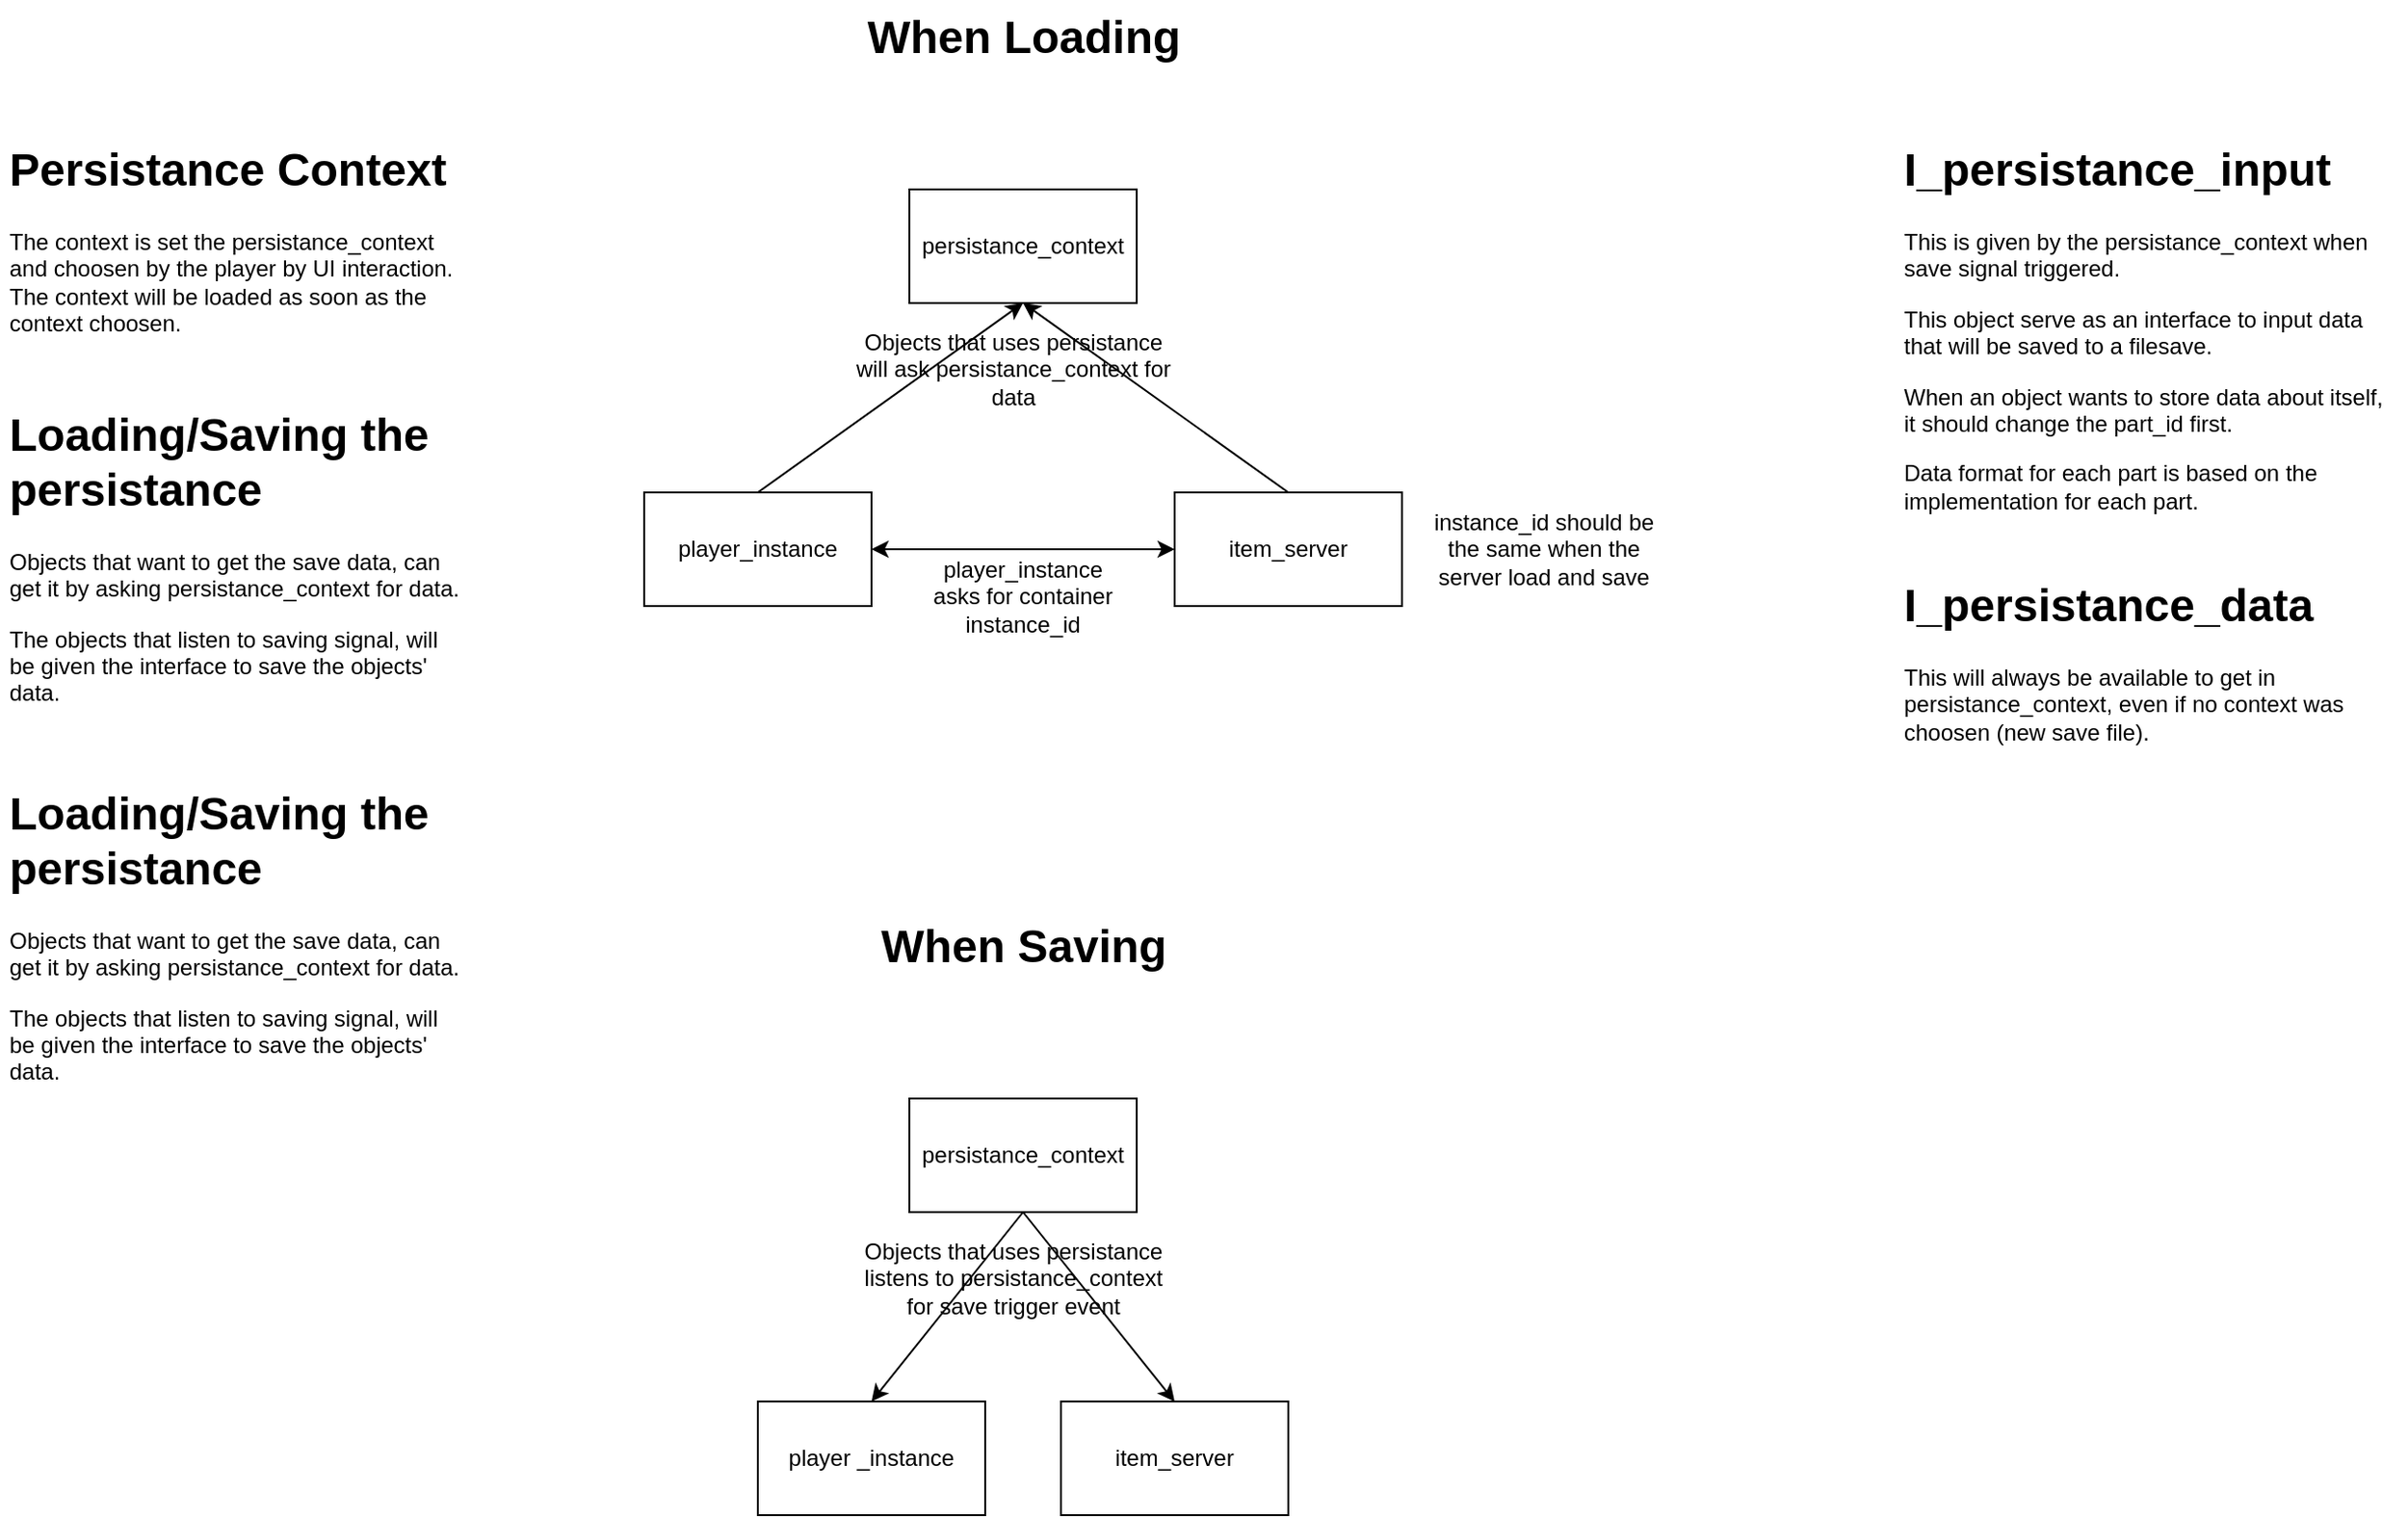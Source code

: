 <mxfile>
    <diagram id="iFB0BiGTb0n0qN9w1g-C" name="Page-1">
        <mxGraphModel dx="899" dy="819" grid="1" gridSize="10" guides="1" tooltips="1" connect="1" arrows="1" fold="1" page="1" pageScale="1" pageWidth="850" pageHeight="1100" math="0" shadow="0">
            <root>
                <mxCell id="0"/>
                <mxCell id="1" parent="0"/>
                <mxCell id="2" value="persistance_context" style="rounded=0;whiteSpace=wrap;html=1;" parent="1" vertex="1">
                    <mxGeometry x="580" y="150" width="120" height="60" as="geometry"/>
                </mxCell>
                <mxCell id="3" value="player_instance" style="rounded=0;whiteSpace=wrap;html=1;" parent="1" vertex="1">
                    <mxGeometry x="440" y="310" width="120" height="60" as="geometry"/>
                </mxCell>
                <mxCell id="4" value="item_server" style="rounded=0;whiteSpace=wrap;html=1;" parent="1" vertex="1">
                    <mxGeometry x="720" y="310" width="120" height="60" as="geometry"/>
                </mxCell>
                <mxCell id="9" value="" style="endArrow=classic;html=1;exitX=0.5;exitY=0;exitDx=0;exitDy=0;entryX=0.5;entryY=1;entryDx=0;entryDy=0;" parent="1" source="3" target="2" edge="1">
                    <mxGeometry width="50" height="50" relative="1" as="geometry">
                        <mxPoint x="410" y="440" as="sourcePoint"/>
                        <mxPoint x="460" y="390" as="targetPoint"/>
                    </mxGeometry>
                </mxCell>
                <mxCell id="10" value="When Loading" style="text;strokeColor=none;fillColor=none;html=1;fontSize=24;fontStyle=1;verticalAlign=middle;align=center;" parent="1" vertex="1">
                    <mxGeometry x="590" y="50" width="100" height="40" as="geometry"/>
                </mxCell>
                <mxCell id="11" value="" style="endArrow=classic;html=1;exitX=0.5;exitY=0;exitDx=0;exitDy=0;entryX=0.5;entryY=1;entryDx=0;entryDy=0;" parent="1" source="4" target="2" edge="1">
                    <mxGeometry width="50" height="50" relative="1" as="geometry">
                        <mxPoint x="410" y="440" as="sourcePoint"/>
                        <mxPoint x="460" y="390" as="targetPoint"/>
                    </mxGeometry>
                </mxCell>
                <mxCell id="12" value="Objects that uses persistance will ask persistance_context for data" style="text;html=1;strokeColor=none;fillColor=none;align=center;verticalAlign=middle;whiteSpace=wrap;rounded=0;" parent="1" vertex="1">
                    <mxGeometry x="550" y="230" width="170" height="30" as="geometry"/>
                </mxCell>
                <mxCell id="13" value="persistance_context" style="rounded=0;whiteSpace=wrap;html=1;" parent="1" vertex="1">
                    <mxGeometry x="580" y="630" width="120" height="60" as="geometry"/>
                </mxCell>
                <mxCell id="14" value="player _instance" style="rounded=0;whiteSpace=wrap;html=1;" parent="1" vertex="1">
                    <mxGeometry x="500" y="790" width="120" height="60" as="geometry"/>
                </mxCell>
                <mxCell id="15" value="item_server" style="rounded=0;whiteSpace=wrap;html=1;" parent="1" vertex="1">
                    <mxGeometry x="660" y="790" width="120" height="60" as="geometry"/>
                </mxCell>
                <mxCell id="16" value="" style="endArrow=none;html=1;exitX=0.5;exitY=0;exitDx=0;exitDy=0;entryX=0.5;entryY=1;entryDx=0;entryDy=0;startArrow=classic;startFill=1;endFill=0;" parent="1" source="14" target="13" edge="1">
                    <mxGeometry width="50" height="50" relative="1" as="geometry">
                        <mxPoint x="410" y="920" as="sourcePoint"/>
                        <mxPoint x="460" y="870" as="targetPoint"/>
                    </mxGeometry>
                </mxCell>
                <mxCell id="17" value="When Saving" style="text;strokeColor=none;fillColor=none;html=1;fontSize=24;fontStyle=1;verticalAlign=middle;align=center;" parent="1" vertex="1">
                    <mxGeometry x="590" y="530" width="100" height="40" as="geometry"/>
                </mxCell>
                <mxCell id="18" value="" style="endArrow=none;html=1;exitX=0.5;exitY=0;exitDx=0;exitDy=0;entryX=0.5;entryY=1;entryDx=0;entryDy=0;startArrow=classic;startFill=1;endFill=0;" parent="1" source="15" target="13" edge="1">
                    <mxGeometry width="50" height="50" relative="1" as="geometry">
                        <mxPoint x="410" y="920" as="sourcePoint"/>
                        <mxPoint x="460" y="870" as="targetPoint"/>
                    </mxGeometry>
                </mxCell>
                <mxCell id="19" value="Objects that uses persistance listens to persistance_context for save trigger event" style="text;html=1;strokeColor=none;fillColor=none;align=center;verticalAlign=middle;whiteSpace=wrap;rounded=0;" parent="1" vertex="1">
                    <mxGeometry x="550" y="710" width="170" height="30" as="geometry"/>
                </mxCell>
                <mxCell id="20" value="" style="endArrow=classic;startArrow=classic;html=1;exitX=1;exitY=0.5;exitDx=0;exitDy=0;entryX=0;entryY=0.5;entryDx=0;entryDy=0;" parent="1" source="3" target="4" edge="1">
                    <mxGeometry width="50" height="50" relative="1" as="geometry">
                        <mxPoint x="670" y="350" as="sourcePoint"/>
                        <mxPoint x="720" y="300" as="targetPoint"/>
                    </mxGeometry>
                </mxCell>
                <mxCell id="21" value="player_instance asks for container instance_id" style="text;html=1;strokeColor=none;fillColor=none;align=center;verticalAlign=middle;whiteSpace=wrap;rounded=0;" parent="1" vertex="1">
                    <mxGeometry x="585" y="350" width="110" height="30" as="geometry"/>
                </mxCell>
                <mxCell id="22" value="instance_id should be the same when the server load and save" style="text;html=1;strokeColor=none;fillColor=none;align=center;verticalAlign=middle;whiteSpace=wrap;rounded=0;" parent="1" vertex="1">
                    <mxGeometry x="850" y="325" width="130" height="30" as="geometry"/>
                </mxCell>
                <mxCell id="23" value="&lt;h1&gt;Persistance Context&lt;/h1&gt;&lt;p&gt;The context is set the persistance_context and choosen by the player by UI interaction. The context will be loaded as soon as the context choosen.&lt;/p&gt;" style="text;html=1;strokeColor=none;fillColor=none;spacing=5;spacingTop=-20;whiteSpace=wrap;overflow=hidden;rounded=0;" parent="1" vertex="1">
                    <mxGeometry x="100" y="120" width="250" height="120" as="geometry"/>
                </mxCell>
                <mxCell id="24" value="&lt;h1&gt;Loading/Saving the persistance&lt;/h1&gt;&lt;p&gt;Objects that want to get the save data, can get it by asking persistance_context for data.&lt;/p&gt;&lt;p&gt;The objects that listen to saving signal, will be given the interface to save the objects' data.&lt;/p&gt;" style="text;html=1;strokeColor=none;fillColor=none;spacing=5;spacingTop=-20;whiteSpace=wrap;overflow=hidden;rounded=0;" parent="1" vertex="1">
                    <mxGeometry x="100" y="260" width="250" height="180" as="geometry"/>
                </mxCell>
                <mxCell id="25" value="&lt;h1&gt;Loading/Saving the persistance&lt;/h1&gt;&lt;p&gt;Objects that want to get the save data, can get it by asking persistance_context for data.&lt;/p&gt;&lt;p&gt;The objects that listen to saving signal, will be given the interface to save the objects' data.&lt;/p&gt;" style="text;html=1;strokeColor=none;fillColor=none;spacing=5;spacingTop=-20;whiteSpace=wrap;overflow=hidden;rounded=0;" parent="1" vertex="1">
                    <mxGeometry x="100" y="460" width="250" height="180" as="geometry"/>
                </mxCell>
                <mxCell id="26" value="&lt;h1&gt;I_persistance_input&lt;/h1&gt;&lt;p&gt;This is given by the persistance_context when save signal triggered.&lt;/p&gt;&lt;p&gt;This object serve as an interface to input data that will be saved to a filesave.&lt;/p&gt;&lt;p&gt;When an object wants to store data about itself, it should change the part_id first.&lt;/p&gt;&lt;p&gt;Data format for each part is based on the implementation for each part.&lt;/p&gt;" style="text;html=1;strokeColor=none;fillColor=none;spacing=5;spacingTop=-20;whiteSpace=wrap;overflow=hidden;rounded=0;" vertex="1" parent="1">
                    <mxGeometry x="1100" y="120" width="270" height="210" as="geometry"/>
                </mxCell>
                <mxCell id="27" value="&lt;h1&gt;I_persistance_data&lt;/h1&gt;&lt;p&gt;This will always be available to get in persistance_context, even if no context was choosen (new save file).&lt;/p&gt;" style="text;html=1;strokeColor=none;fillColor=none;spacing=5;spacingTop=-20;whiteSpace=wrap;overflow=hidden;rounded=0;" vertex="1" parent="1">
                    <mxGeometry x="1100" y="350" width="270" height="190" as="geometry"/>
                </mxCell>
            </root>
        </mxGraphModel>
    </diagram>
</mxfile>